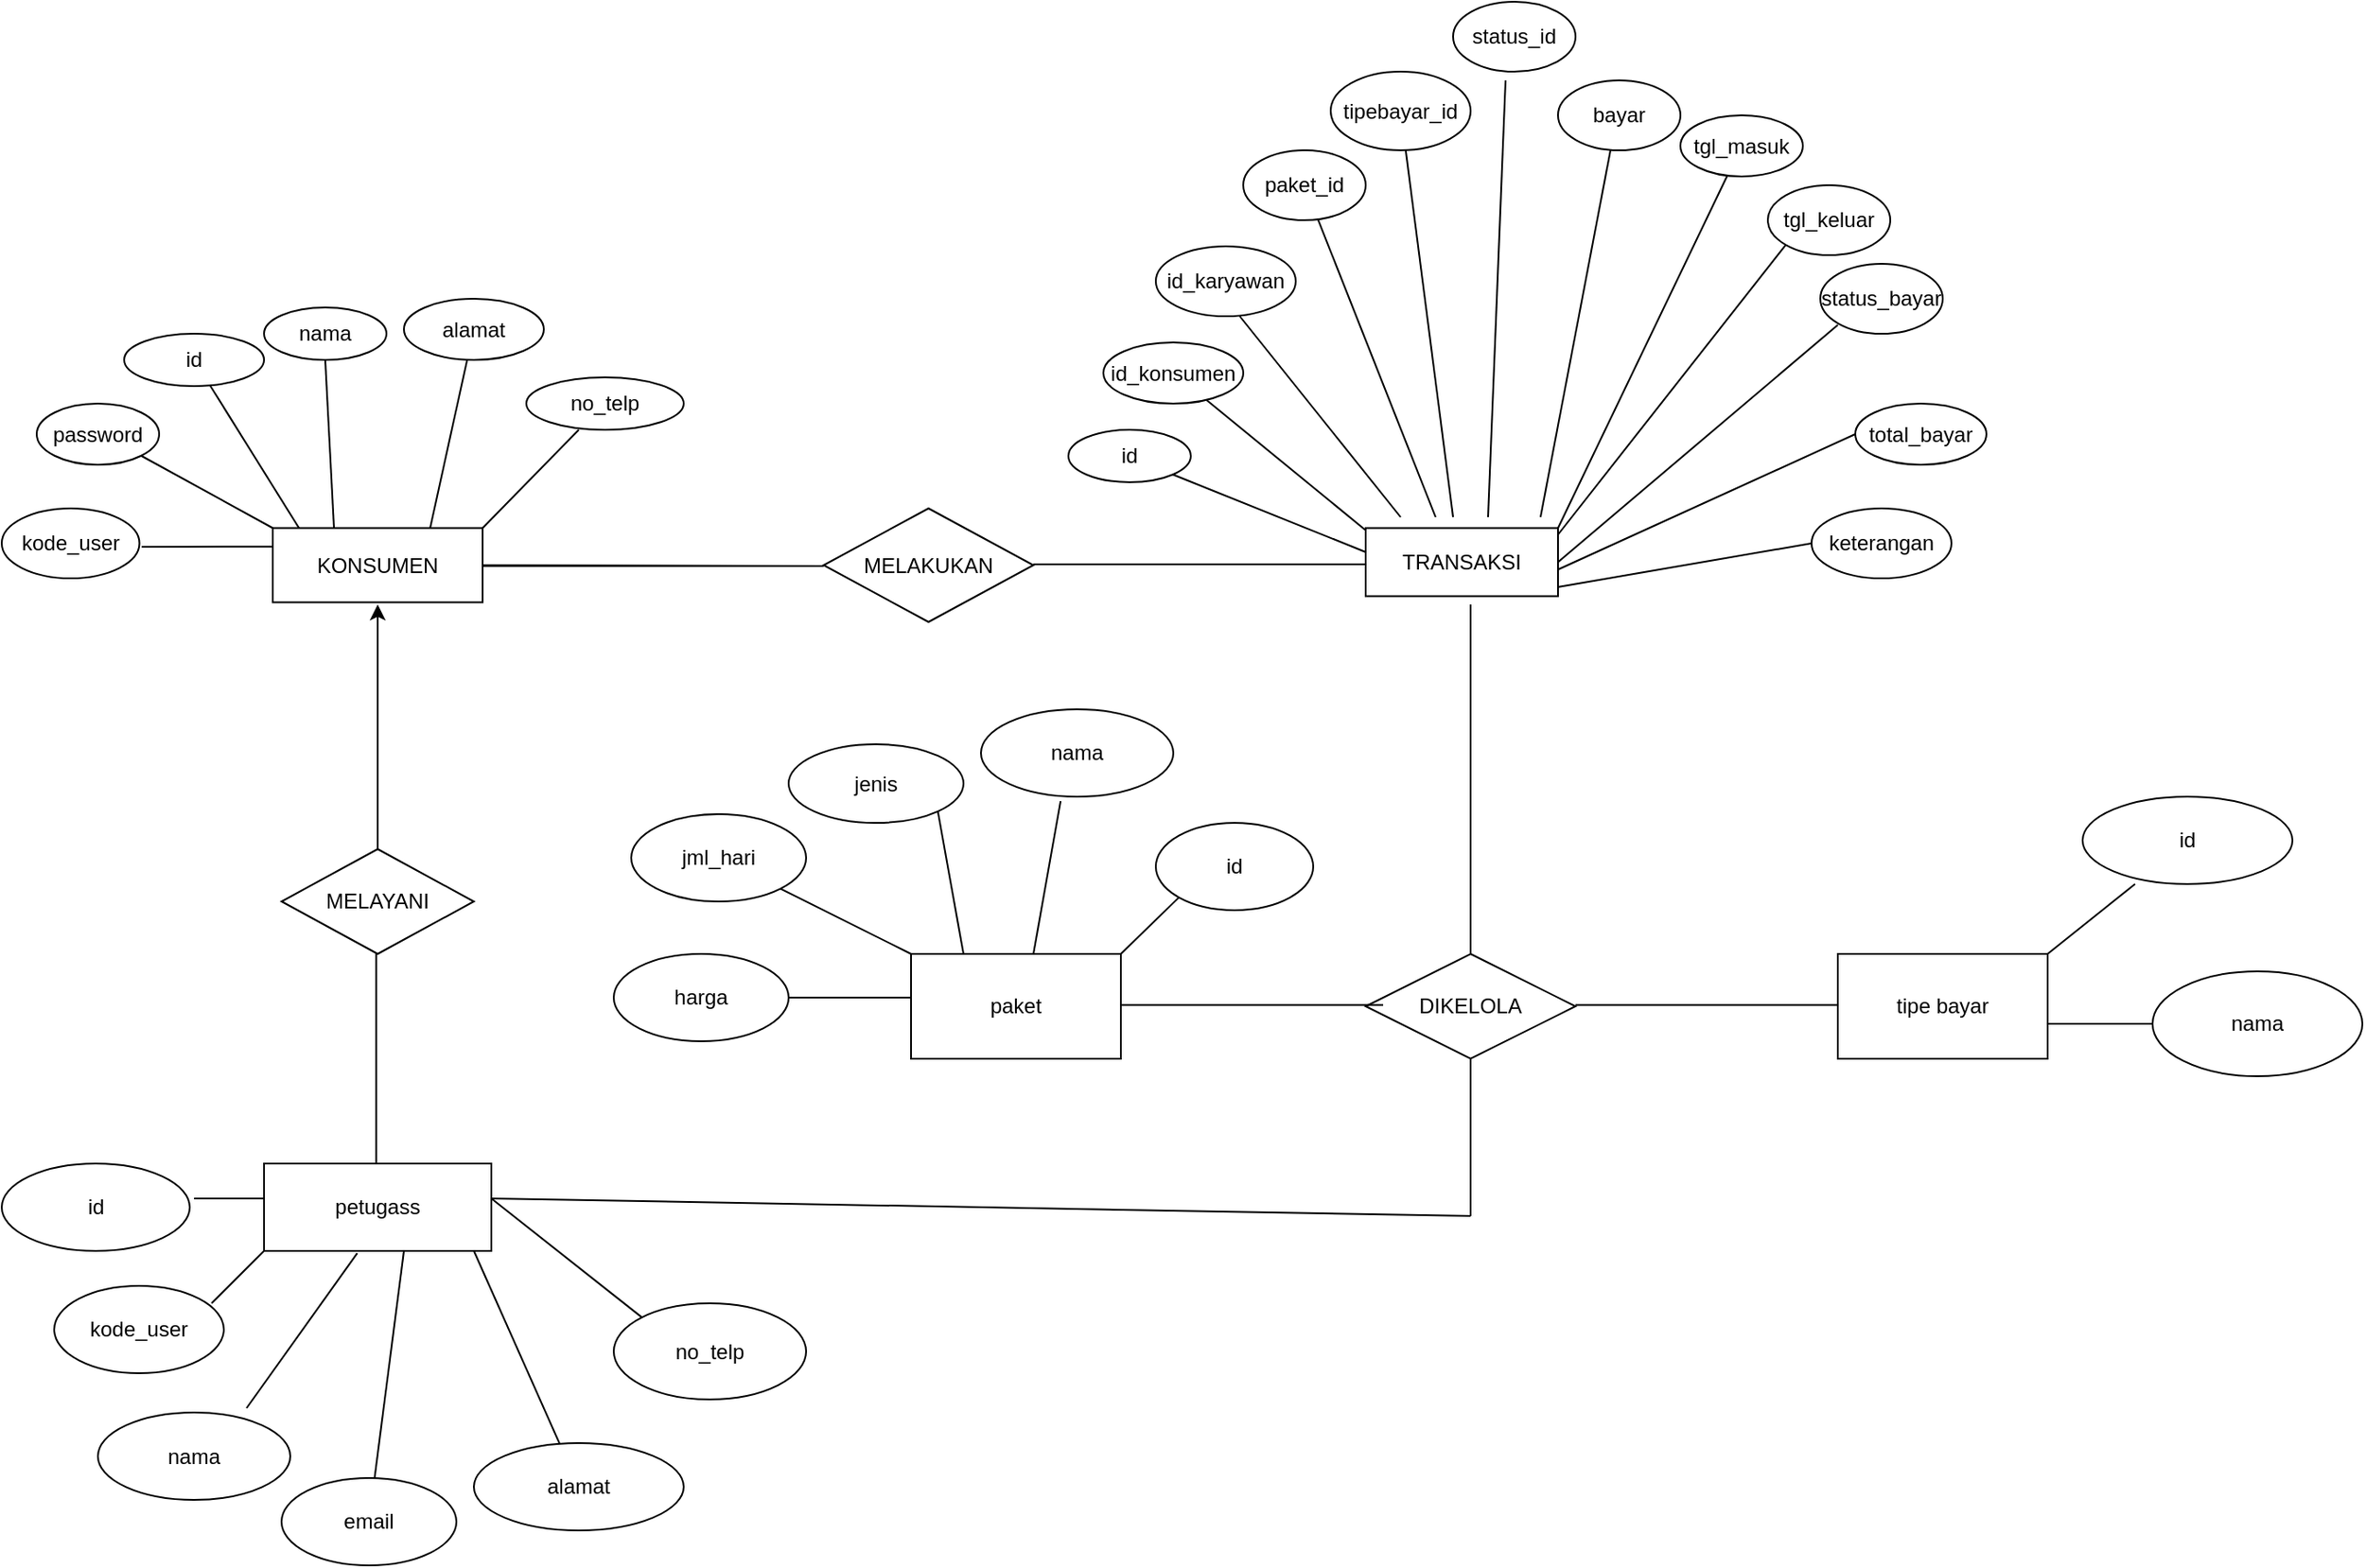 <mxfile version="20.8.23" type="github">
  <diagram id="R2lEEEUBdFMjLlhIrx00" name="Page-1">
    <mxGraphModel dx="1363" dy="1916" grid="1" gridSize="10" guides="1" tooltips="1" connect="1" arrows="1" fold="1" page="1" pageScale="1" pageWidth="850" pageHeight="1100" math="0" shadow="0" extFonts="Permanent Marker^https://fonts.googleapis.com/css?family=Permanent+Marker">
      <root>
        <mxCell id="0" />
        <mxCell id="1" parent="0" />
        <mxCell id="_R2PkcQwD8Uu9VUQhNBO-2" value="KONSUMEN" style="rounded=0;whiteSpace=wrap;html=1;" parent="1" vertex="1">
          <mxGeometry x="165" y="156.25" width="120" height="42.5" as="geometry" />
        </mxCell>
        <mxCell id="_R2PkcQwD8Uu9VUQhNBO-7" value="MELAKUKAN" style="rhombus;whiteSpace=wrap;html=1;" parent="1" vertex="1">
          <mxGeometry x="480" y="145" width="120" height="65" as="geometry" />
        </mxCell>
        <mxCell id="_R2PkcQwD8Uu9VUQhNBO-17" value="DIKELOLA" style="rhombus;whiteSpace=wrap;html=1;" parent="1" vertex="1">
          <mxGeometry x="790" y="400" width="120" height="60" as="geometry" />
        </mxCell>
        <mxCell id="_R2PkcQwD8Uu9VUQhNBO-27" value="MELAYANI" style="rhombus;whiteSpace=wrap;html=1;" parent="1" vertex="1">
          <mxGeometry x="170" y="340" width="110" height="60" as="geometry" />
        </mxCell>
        <mxCell id="_R2PkcQwD8Uu9VUQhNBO-29" value="" style="endArrow=classic;html=1;rounded=0;exitX=0.5;exitY=0;exitDx=0;exitDy=0;" parent="1" source="_R2PkcQwD8Uu9VUQhNBO-27" edge="1">
          <mxGeometry width="50" height="50" relative="1" as="geometry">
            <mxPoint x="400" y="340" as="sourcePoint" />
            <mxPoint x="225" y="200" as="targetPoint" />
            <Array as="points">
              <mxPoint x="225" y="290" />
            </Array>
          </mxGeometry>
        </mxCell>
        <mxCell id="_R2PkcQwD8Uu9VUQhNBO-32" value="id" style="ellipse;whiteSpace=wrap;html=1;" parent="1" vertex="1">
          <mxGeometry x="80" y="45" width="80" height="30" as="geometry" />
        </mxCell>
        <mxCell id="_R2PkcQwD8Uu9VUQhNBO-50" value="nama" style="ellipse;whiteSpace=wrap;html=1;" parent="1" vertex="1">
          <mxGeometry x="160" y="30" width="70" height="30" as="geometry" />
        </mxCell>
        <mxCell id="_R2PkcQwD8Uu9VUQhNBO-55" value="password" style="ellipse;whiteSpace=wrap;html=1;" parent="1" vertex="1">
          <mxGeometry x="30" y="85" width="70" height="35" as="geometry" />
        </mxCell>
        <mxCell id="_R2PkcQwD8Uu9VUQhNBO-58" value="alamat" style="ellipse;whiteSpace=wrap;html=1;" parent="1" vertex="1">
          <mxGeometry x="240" y="25" width="80" height="35" as="geometry" />
        </mxCell>
        <mxCell id="_R2PkcQwD8Uu9VUQhNBO-75" value="kode_user" style="ellipse;whiteSpace=wrap;html=1;" parent="1" vertex="1">
          <mxGeometry x="10" y="145" width="78.75" height="40" as="geometry" />
        </mxCell>
        <mxCell id="_R2PkcQwD8Uu9VUQhNBO-79" value="no_telp" style="ellipse;whiteSpace=wrap;html=1;" parent="1" vertex="1">
          <mxGeometry x="310" y="70" width="90" height="30" as="geometry" />
        </mxCell>
        <mxCell id="EKh0dobHQG_98uLOrxUF-5" value="" style="endArrow=none;html=1;rounded=0;" edge="1" parent="1" target="_R2PkcQwD8Uu9VUQhNBO-58">
          <mxGeometry width="50" height="50" relative="1" as="geometry">
            <mxPoint x="255" y="156.25" as="sourcePoint" />
            <mxPoint x="260" y="70" as="targetPoint" />
          </mxGeometry>
        </mxCell>
        <mxCell id="EKh0dobHQG_98uLOrxUF-10" value="" style="endArrow=none;html=1;rounded=0;" edge="1" parent="1" target="_R2PkcQwD8Uu9VUQhNBO-32">
          <mxGeometry width="50" height="50" relative="1" as="geometry">
            <mxPoint x="180" y="156.25" as="sourcePoint" />
            <mxPoint x="230" y="106.25" as="targetPoint" />
          </mxGeometry>
        </mxCell>
        <mxCell id="EKh0dobHQG_98uLOrxUF-11" value="" style="endArrow=none;html=1;rounded=0;exitX=0;exitY=0;exitDx=0;exitDy=0;entryX=1;entryY=1;entryDx=0;entryDy=0;" edge="1" parent="1" source="_R2PkcQwD8Uu9VUQhNBO-2" target="_R2PkcQwD8Uu9VUQhNBO-55">
          <mxGeometry width="50" height="50" relative="1" as="geometry">
            <mxPoint x="100" y="210" as="sourcePoint" />
            <mxPoint x="90" y="110" as="targetPoint" />
          </mxGeometry>
        </mxCell>
        <mxCell id="EKh0dobHQG_98uLOrxUF-13" value="" style="endArrow=none;html=1;rounded=0;entryX=0;entryY=0.25;entryDx=0;entryDy=0;" edge="1" parent="1" target="_R2PkcQwD8Uu9VUQhNBO-2">
          <mxGeometry width="50" height="50" relative="1" as="geometry">
            <mxPoint x="90" y="167" as="sourcePoint" />
            <mxPoint x="160" y="170" as="targetPoint" />
          </mxGeometry>
        </mxCell>
        <mxCell id="EKh0dobHQG_98uLOrxUF-16" value="" style="endArrow=none;html=1;rounded=0;entryX=0.5;entryY=1;entryDx=0;entryDy=0;" edge="1" parent="1" target="_R2PkcQwD8Uu9VUQhNBO-50">
          <mxGeometry width="50" height="50" relative="1" as="geometry">
            <mxPoint x="200" y="156.25" as="sourcePoint" />
            <mxPoint x="250" y="106.25" as="targetPoint" />
          </mxGeometry>
        </mxCell>
        <mxCell id="EKh0dobHQG_98uLOrxUF-17" value="" style="endArrow=none;html=1;rounded=0;exitX=1;exitY=0;exitDx=0;exitDy=0;" edge="1" parent="1" source="_R2PkcQwD8Uu9VUQhNBO-2">
          <mxGeometry width="50" height="50" relative="1" as="geometry">
            <mxPoint x="290" y="150" as="sourcePoint" />
            <mxPoint x="340" y="100" as="targetPoint" />
          </mxGeometry>
        </mxCell>
        <mxCell id="EKh0dobHQG_98uLOrxUF-30" value="" style="endArrow=none;html=1;rounded=0;exitX=1;exitY=0.5;exitDx=0;exitDy=0;" edge="1" parent="1" source="_R2PkcQwD8Uu9VUQhNBO-2">
          <mxGeometry width="50" height="50" relative="1" as="geometry">
            <mxPoint x="290" y="190" as="sourcePoint" />
            <mxPoint x="480" y="178" as="targetPoint" />
          </mxGeometry>
        </mxCell>
        <mxCell id="EKh0dobHQG_98uLOrxUF-33" value="" style="endArrow=none;html=1;rounded=0;exitX=1;exitY=0.5;exitDx=0;exitDy=0;" edge="1" parent="1">
          <mxGeometry width="50" height="50" relative="1" as="geometry">
            <mxPoint x="285" y="178" as="sourcePoint" />
            <mxPoint x="480" y="178" as="targetPoint" />
          </mxGeometry>
        </mxCell>
        <mxCell id="EKh0dobHQG_98uLOrxUF-34" value="" style="endArrow=none;html=1;rounded=0;exitX=1;exitY=0.5;exitDx=0;exitDy=0;" edge="1" parent="1">
          <mxGeometry width="50" height="50" relative="1" as="geometry">
            <mxPoint x="600" y="177" as="sourcePoint" />
            <mxPoint x="795" y="177" as="targetPoint" />
            <Array as="points" />
          </mxGeometry>
        </mxCell>
        <mxCell id="EKh0dobHQG_98uLOrxUF-35" value="TRANSAKSI" style="rounded=0;whiteSpace=wrap;html=1;" vertex="1" parent="1">
          <mxGeometry x="790" y="156.25" width="110" height="39" as="geometry" />
        </mxCell>
        <mxCell id="EKh0dobHQG_98uLOrxUF-37" value="id" style="ellipse;whiteSpace=wrap;html=1;" vertex="1" parent="1">
          <mxGeometry x="620" y="100" width="70" height="30" as="geometry" />
        </mxCell>
        <mxCell id="EKh0dobHQG_98uLOrxUF-38" value="" style="endArrow=none;html=1;rounded=0;entryX=0.738;entryY=0.943;entryDx=0;entryDy=0;entryPerimeter=0;" edge="1" parent="1" target="EKh0dobHQG_98uLOrxUF-39">
          <mxGeometry width="50" height="50" relative="1" as="geometry">
            <mxPoint x="790" y="157.5" as="sourcePoint" />
            <mxPoint x="730" y="70" as="targetPoint" />
          </mxGeometry>
        </mxCell>
        <mxCell id="EKh0dobHQG_98uLOrxUF-39" value="id_konsumen" style="ellipse;whiteSpace=wrap;html=1;" vertex="1" parent="1">
          <mxGeometry x="640" y="50" width="80" height="35" as="geometry" />
        </mxCell>
        <mxCell id="EKh0dobHQG_98uLOrxUF-40" value="id_karyawan" style="ellipse;whiteSpace=wrap;html=1;" vertex="1" parent="1">
          <mxGeometry x="670" y="-5" width="80" height="40" as="geometry" />
        </mxCell>
        <mxCell id="EKh0dobHQG_98uLOrxUF-41" value="paket_id" style="ellipse;whiteSpace=wrap;html=1;" vertex="1" parent="1">
          <mxGeometry x="720" y="-60" width="70" height="40" as="geometry" />
        </mxCell>
        <mxCell id="EKh0dobHQG_98uLOrxUF-42" value="" style="endArrow=none;html=1;rounded=0;entryX=1;entryY=1;entryDx=0;entryDy=0;" edge="1" parent="1" target="EKh0dobHQG_98uLOrxUF-37">
          <mxGeometry width="50" height="50" relative="1" as="geometry">
            <mxPoint x="790" y="170" as="sourcePoint" />
            <mxPoint x="840" y="120" as="targetPoint" />
          </mxGeometry>
        </mxCell>
        <mxCell id="EKh0dobHQG_98uLOrxUF-46" value="tipebayar_id" style="ellipse;whiteSpace=wrap;html=1;" vertex="1" parent="1">
          <mxGeometry x="770" y="-105" width="80" height="45" as="geometry" />
        </mxCell>
        <mxCell id="EKh0dobHQG_98uLOrxUF-47" value="status_id" style="ellipse;whiteSpace=wrap;html=1;" vertex="1" parent="1">
          <mxGeometry x="840" y="-145" width="70" height="40" as="geometry" />
        </mxCell>
        <mxCell id="EKh0dobHQG_98uLOrxUF-48" value="bayar" style="ellipse;whiteSpace=wrap;html=1;" vertex="1" parent="1">
          <mxGeometry x="900" y="-100" width="70" height="40" as="geometry" />
        </mxCell>
        <mxCell id="EKh0dobHQG_98uLOrxUF-49" value="tgl_masuk" style="ellipse;whiteSpace=wrap;html=1;" vertex="1" parent="1">
          <mxGeometry x="970" y="-80" width="70" height="35" as="geometry" />
        </mxCell>
        <mxCell id="EKh0dobHQG_98uLOrxUF-50" value="tgl_keluar" style="ellipse;whiteSpace=wrap;html=1;" vertex="1" parent="1">
          <mxGeometry x="1020" y="-40" width="70" height="40" as="geometry" />
        </mxCell>
        <mxCell id="EKh0dobHQG_98uLOrxUF-51" value="" style="endArrow=none;html=1;rounded=0;entryX=0.6;entryY=1;entryDx=0;entryDy=0;entryPerimeter=0;" edge="1" parent="1" target="EKh0dobHQG_98uLOrxUF-40">
          <mxGeometry width="50" height="50" relative="1" as="geometry">
            <mxPoint x="810" y="150" as="sourcePoint" />
            <mxPoint x="750" y="10" as="targetPoint" />
          </mxGeometry>
        </mxCell>
        <mxCell id="EKh0dobHQG_98uLOrxUF-52" value="" style="endArrow=none;html=1;rounded=0;" edge="1" parent="1" target="EKh0dobHQG_98uLOrxUF-41">
          <mxGeometry width="50" height="50" relative="1" as="geometry">
            <mxPoint x="830" y="150" as="sourcePoint" />
            <mxPoint x="810" y="-40" as="targetPoint" />
          </mxGeometry>
        </mxCell>
        <mxCell id="EKh0dobHQG_98uLOrxUF-55" value="" style="endArrow=none;html=1;rounded=0;" edge="1" parent="1" target="EKh0dobHQG_98uLOrxUF-46">
          <mxGeometry width="50" height="50" relative="1" as="geometry">
            <mxPoint x="840" y="150" as="sourcePoint" />
            <mxPoint x="860" y="-90" as="targetPoint" />
          </mxGeometry>
        </mxCell>
        <mxCell id="EKh0dobHQG_98uLOrxUF-56" value="" style="endArrow=none;html=1;rounded=0;" edge="1" parent="1">
          <mxGeometry width="50" height="50" relative="1" as="geometry">
            <mxPoint x="860" y="150" as="sourcePoint" />
            <mxPoint x="870" y="-100" as="targetPoint" />
          </mxGeometry>
        </mxCell>
        <mxCell id="EKh0dobHQG_98uLOrxUF-57" value="" style="endArrow=none;html=1;rounded=0;" edge="1" parent="1">
          <mxGeometry width="50" height="50" relative="1" as="geometry">
            <mxPoint x="890" y="150" as="sourcePoint" />
            <mxPoint x="930" y="-60" as="targetPoint" />
          </mxGeometry>
        </mxCell>
        <mxCell id="EKh0dobHQG_98uLOrxUF-59" value="status_bayar" style="ellipse;whiteSpace=wrap;html=1;" vertex="1" parent="1">
          <mxGeometry x="1050" y="5" width="70" height="40" as="geometry" />
        </mxCell>
        <mxCell id="EKh0dobHQG_98uLOrxUF-60" value="total_bayar" style="ellipse;whiteSpace=wrap;html=1;" vertex="1" parent="1">
          <mxGeometry x="1070" y="85" width="75" height="35" as="geometry" />
        </mxCell>
        <mxCell id="EKh0dobHQG_98uLOrxUF-61" value="keterangan" style="ellipse;whiteSpace=wrap;html=1;" vertex="1" parent="1">
          <mxGeometry x="1045" y="145" width="80" height="40" as="geometry" />
        </mxCell>
        <mxCell id="EKh0dobHQG_98uLOrxUF-62" value="" style="endArrow=none;html=1;rounded=0;exitX=1;exitY=0;exitDx=0;exitDy=0;" edge="1" parent="1" source="EKh0dobHQG_98uLOrxUF-35" target="EKh0dobHQG_98uLOrxUF-49">
          <mxGeometry width="50" height="50" relative="1" as="geometry">
            <mxPoint x="900" y="170" as="sourcePoint" />
            <mxPoint x="950" y="120" as="targetPoint" />
          </mxGeometry>
        </mxCell>
        <mxCell id="EKh0dobHQG_98uLOrxUF-63" value="" style="endArrow=none;html=1;rounded=0;entryX=0;entryY=1;entryDx=0;entryDy=0;" edge="1" parent="1" target="EKh0dobHQG_98uLOrxUF-50">
          <mxGeometry width="50" height="50" relative="1" as="geometry">
            <mxPoint x="900" y="160" as="sourcePoint" />
            <mxPoint x="1080" y="10" as="targetPoint" />
          </mxGeometry>
        </mxCell>
        <mxCell id="EKh0dobHQG_98uLOrxUF-65" value="" style="endArrow=none;html=1;rounded=0;exitX=1;exitY=0.5;exitDx=0;exitDy=0;" edge="1" parent="1" source="EKh0dobHQG_98uLOrxUF-35">
          <mxGeometry width="50" height="50" relative="1" as="geometry">
            <mxPoint x="900" y="190" as="sourcePoint" />
            <mxPoint x="1060" y="40" as="targetPoint" />
          </mxGeometry>
        </mxCell>
        <mxCell id="EKh0dobHQG_98uLOrxUF-67" value="" style="endArrow=none;html=1;rounded=0;entryX=0;entryY=0.5;entryDx=0;entryDy=0;" edge="1" parent="1" target="EKh0dobHQG_98uLOrxUF-60">
          <mxGeometry width="50" height="50" relative="1" as="geometry">
            <mxPoint x="900" y="180" as="sourcePoint" />
            <mxPoint x="950" y="130" as="targetPoint" />
          </mxGeometry>
        </mxCell>
        <mxCell id="EKh0dobHQG_98uLOrxUF-68" value="" style="endArrow=none;html=1;rounded=0;entryX=0;entryY=0.5;entryDx=0;entryDy=0;" edge="1" parent="1" target="EKh0dobHQG_98uLOrxUF-61">
          <mxGeometry width="50" height="50" relative="1" as="geometry">
            <mxPoint x="900" y="190" as="sourcePoint" />
            <mxPoint x="950" y="140" as="targetPoint" />
          </mxGeometry>
        </mxCell>
        <mxCell id="EKh0dobHQG_98uLOrxUF-72" value="" style="endArrow=none;html=1;rounded=0;exitX=0.5;exitY=0;exitDx=0;exitDy=0;" edge="1" parent="1" source="_R2PkcQwD8Uu9VUQhNBO-17">
          <mxGeometry width="50" height="50" relative="1" as="geometry">
            <mxPoint x="850" y="320" as="sourcePoint" />
            <mxPoint x="850" y="200" as="targetPoint" />
            <Array as="points">
              <mxPoint x="850" y="240" />
            </Array>
          </mxGeometry>
        </mxCell>
        <mxCell id="EKh0dobHQG_98uLOrxUF-74" value="" style="endArrow=none;html=1;rounded=0;" edge="1" parent="1">
          <mxGeometry width="50" height="50" relative="1" as="geometry">
            <mxPoint x="910" y="429.29" as="sourcePoint" />
            <mxPoint x="1060" y="429.29" as="targetPoint" />
          </mxGeometry>
        </mxCell>
        <mxCell id="EKh0dobHQG_98uLOrxUF-75" value="tipe bayar" style="rounded=0;whiteSpace=wrap;html=1;" vertex="1" parent="1">
          <mxGeometry x="1060" y="400" width="120" height="60" as="geometry" />
        </mxCell>
        <mxCell id="EKh0dobHQG_98uLOrxUF-77" value="" style="endArrow=none;html=1;rounded=0;" edge="1" parent="1">
          <mxGeometry width="50" height="50" relative="1" as="geometry">
            <mxPoint x="650" y="429.29" as="sourcePoint" />
            <mxPoint x="800" y="429.29" as="targetPoint" />
          </mxGeometry>
        </mxCell>
        <mxCell id="EKh0dobHQG_98uLOrxUF-78" value="paket" style="rounded=0;whiteSpace=wrap;html=1;" vertex="1" parent="1">
          <mxGeometry x="530" y="400" width="120" height="60" as="geometry" />
        </mxCell>
        <mxCell id="EKh0dobHQG_98uLOrxUF-79" value="id" style="ellipse;whiteSpace=wrap;html=1;" vertex="1" parent="1">
          <mxGeometry x="670" y="325" width="90" height="50" as="geometry" />
        </mxCell>
        <mxCell id="EKh0dobHQG_98uLOrxUF-80" value="nama" style="ellipse;whiteSpace=wrap;html=1;" vertex="1" parent="1">
          <mxGeometry x="570" y="260" width="110" height="50" as="geometry" />
        </mxCell>
        <mxCell id="EKh0dobHQG_98uLOrxUF-81" value="jenis" style="ellipse;whiteSpace=wrap;html=1;" vertex="1" parent="1">
          <mxGeometry x="460" y="280" width="100" height="45" as="geometry" />
        </mxCell>
        <mxCell id="EKh0dobHQG_98uLOrxUF-82" value="jml_hari" style="ellipse;whiteSpace=wrap;html=1;" vertex="1" parent="1">
          <mxGeometry x="370" y="320" width="100" height="50" as="geometry" />
        </mxCell>
        <mxCell id="EKh0dobHQG_98uLOrxUF-84" value="harga" style="ellipse;whiteSpace=wrap;html=1;" vertex="1" parent="1">
          <mxGeometry x="360" y="400" width="100" height="50" as="geometry" />
        </mxCell>
        <mxCell id="EKh0dobHQG_98uLOrxUF-85" value="" style="endArrow=none;html=1;rounded=0;entryX=0;entryY=1;entryDx=0;entryDy=0;" edge="1" parent="1" target="EKh0dobHQG_98uLOrxUF-79">
          <mxGeometry width="50" height="50" relative="1" as="geometry">
            <mxPoint x="650" y="400" as="sourcePoint" />
            <mxPoint x="700" y="350" as="targetPoint" />
          </mxGeometry>
        </mxCell>
        <mxCell id="EKh0dobHQG_98uLOrxUF-86" value="" style="endArrow=none;html=1;rounded=0;entryX=0.414;entryY=1.051;entryDx=0;entryDy=0;entryPerimeter=0;" edge="1" parent="1" target="EKh0dobHQG_98uLOrxUF-80">
          <mxGeometry width="50" height="50" relative="1" as="geometry">
            <mxPoint x="600" y="400" as="sourcePoint" />
            <mxPoint x="650" y="350" as="targetPoint" />
          </mxGeometry>
        </mxCell>
        <mxCell id="EKh0dobHQG_98uLOrxUF-87" value="" style="endArrow=none;html=1;rounded=0;entryX=1;entryY=1;entryDx=0;entryDy=0;" edge="1" parent="1" target="EKh0dobHQG_98uLOrxUF-81">
          <mxGeometry width="50" height="50" relative="1" as="geometry">
            <mxPoint x="560" y="400" as="sourcePoint" />
            <mxPoint x="610" y="350" as="targetPoint" />
          </mxGeometry>
        </mxCell>
        <mxCell id="EKh0dobHQG_98uLOrxUF-88" value="" style="endArrow=none;html=1;rounded=0;entryX=1;entryY=1;entryDx=0;entryDy=0;exitX=0;exitY=0;exitDx=0;exitDy=0;" edge="1" parent="1" source="EKh0dobHQG_98uLOrxUF-78" target="EKh0dobHQG_98uLOrxUF-82">
          <mxGeometry width="50" height="50" relative="1" as="geometry">
            <mxPoint x="530" y="410" as="sourcePoint" />
            <mxPoint x="580" y="360" as="targetPoint" />
          </mxGeometry>
        </mxCell>
        <mxCell id="EKh0dobHQG_98uLOrxUF-89" value="" style="endArrow=none;html=1;rounded=0;exitX=1;exitY=0.5;exitDx=0;exitDy=0;" edge="1" parent="1" source="EKh0dobHQG_98uLOrxUF-84">
          <mxGeometry width="50" height="50" relative="1" as="geometry">
            <mxPoint x="480" y="480" as="sourcePoint" />
            <mxPoint x="530" y="425" as="targetPoint" />
          </mxGeometry>
        </mxCell>
        <mxCell id="EKh0dobHQG_98uLOrxUF-92" value="id" style="ellipse;whiteSpace=wrap;html=1;" vertex="1" parent="1">
          <mxGeometry x="1200" y="310" width="120" height="50" as="geometry" />
        </mxCell>
        <mxCell id="EKh0dobHQG_98uLOrxUF-95" value="" style="endArrow=none;html=1;rounded=0;" edge="1" parent="1">
          <mxGeometry width="50" height="50" relative="1" as="geometry">
            <mxPoint x="1180" y="440" as="sourcePoint" />
            <mxPoint x="1240" y="440" as="targetPoint" />
          </mxGeometry>
        </mxCell>
        <mxCell id="EKh0dobHQG_98uLOrxUF-96" value="nama" style="ellipse;whiteSpace=wrap;html=1;" vertex="1" parent="1">
          <mxGeometry x="1240" y="410" width="120" height="60" as="geometry" />
        </mxCell>
        <mxCell id="EKh0dobHQG_98uLOrxUF-97" value="" style="endArrow=none;html=1;rounded=0;" edge="1" parent="1">
          <mxGeometry width="50" height="50" relative="1" as="geometry">
            <mxPoint x="1180" y="400" as="sourcePoint" />
            <mxPoint x="1230" y="360" as="targetPoint" />
          </mxGeometry>
        </mxCell>
        <mxCell id="EKh0dobHQG_98uLOrxUF-98" value="" style="endArrow=none;html=1;rounded=0;" edge="1" parent="1">
          <mxGeometry width="50" height="50" relative="1" as="geometry">
            <mxPoint x="850" y="550" as="sourcePoint" />
            <mxPoint x="850" y="460" as="targetPoint" />
          </mxGeometry>
        </mxCell>
        <mxCell id="EKh0dobHQG_98uLOrxUF-106" value="" style="endArrow=none;html=1;rounded=0;" edge="1" parent="1">
          <mxGeometry width="50" height="50" relative="1" as="geometry">
            <mxPoint x="224.17" y="520" as="sourcePoint" />
            <mxPoint x="224.17" y="400" as="targetPoint" />
          </mxGeometry>
        </mxCell>
        <mxCell id="EKh0dobHQG_98uLOrxUF-107" value="petugass" style="rounded=0;whiteSpace=wrap;html=1;" vertex="1" parent="1">
          <mxGeometry x="160" y="520" width="130" height="50" as="geometry" />
        </mxCell>
        <mxCell id="EKh0dobHQG_98uLOrxUF-109" value="" style="endArrow=none;html=1;rounded=0;" edge="1" parent="1">
          <mxGeometry width="50" height="50" relative="1" as="geometry">
            <mxPoint x="120" y="540" as="sourcePoint" />
            <mxPoint x="160" y="540" as="targetPoint" />
          </mxGeometry>
        </mxCell>
        <mxCell id="EKh0dobHQG_98uLOrxUF-110" value="id" style="ellipse;whiteSpace=wrap;html=1;" vertex="1" parent="1">
          <mxGeometry x="10" y="520" width="107.5" height="50" as="geometry" />
        </mxCell>
        <mxCell id="EKh0dobHQG_98uLOrxUF-111" value="" style="endArrow=none;html=1;rounded=0;" edge="1" parent="1">
          <mxGeometry width="50" height="50" relative="1" as="geometry">
            <mxPoint x="130" y="600" as="sourcePoint" />
            <mxPoint x="160" y="570" as="targetPoint" />
          </mxGeometry>
        </mxCell>
        <mxCell id="EKh0dobHQG_98uLOrxUF-112" value="kode_user" style="ellipse;whiteSpace=wrap;html=1;" vertex="1" parent="1">
          <mxGeometry x="40" y="590" width="97" height="50" as="geometry" />
        </mxCell>
        <mxCell id="EKh0dobHQG_98uLOrxUF-113" value="" style="endArrow=none;html=1;rounded=0;entryX=0.41;entryY=1.027;entryDx=0;entryDy=0;entryPerimeter=0;" edge="1" parent="1" target="EKh0dobHQG_98uLOrxUF-107">
          <mxGeometry width="50" height="50" relative="1" as="geometry">
            <mxPoint x="150" y="660" as="sourcePoint" />
            <mxPoint x="210" y="580" as="targetPoint" />
          </mxGeometry>
        </mxCell>
        <mxCell id="EKh0dobHQG_98uLOrxUF-114" value="nama" style="ellipse;whiteSpace=wrap;html=1;" vertex="1" parent="1">
          <mxGeometry x="65" y="662.5" width="110" height="50" as="geometry" />
        </mxCell>
        <mxCell id="EKh0dobHQG_98uLOrxUF-116" value="email" style="ellipse;whiteSpace=wrap;html=1;" vertex="1" parent="1">
          <mxGeometry x="170" y="700" width="100" height="50" as="geometry" />
        </mxCell>
        <mxCell id="EKh0dobHQG_98uLOrxUF-117" value="" style="endArrow=none;html=1;rounded=0;" edge="1" parent="1" source="EKh0dobHQG_98uLOrxUF-118">
          <mxGeometry width="50" height="50" relative="1" as="geometry">
            <mxPoint x="300" y="640" as="sourcePoint" />
            <mxPoint x="280" y="570" as="targetPoint" />
          </mxGeometry>
        </mxCell>
        <mxCell id="EKh0dobHQG_98uLOrxUF-118" value="alamat" style="ellipse;whiteSpace=wrap;html=1;" vertex="1" parent="1">
          <mxGeometry x="280" y="680" width="120" height="50" as="geometry" />
        </mxCell>
        <mxCell id="EKh0dobHQG_98uLOrxUF-119" value="" style="endArrow=none;html=1;rounded=0;entryX=0;entryY=0;entryDx=0;entryDy=0;" edge="1" parent="1" target="EKh0dobHQG_98uLOrxUF-121">
          <mxGeometry width="50" height="50" relative="1" as="geometry">
            <mxPoint x="290" y="540" as="sourcePoint" />
            <mxPoint x="350" y="540" as="targetPoint" />
          </mxGeometry>
        </mxCell>
        <mxCell id="EKh0dobHQG_98uLOrxUF-121" value="no_telp" style="ellipse;whiteSpace=wrap;html=1;" vertex="1" parent="1">
          <mxGeometry x="360" y="600" width="110" height="55" as="geometry" />
        </mxCell>
        <mxCell id="EKh0dobHQG_98uLOrxUF-122" value="" style="endArrow=none;html=1;rounded=0;" edge="1" parent="1" source="EKh0dobHQG_98uLOrxUF-116">
          <mxGeometry width="50" height="50" relative="1" as="geometry">
            <mxPoint x="190" y="620" as="sourcePoint" />
            <mxPoint x="240" y="570" as="targetPoint" />
          </mxGeometry>
        </mxCell>
        <mxCell id="EKh0dobHQG_98uLOrxUF-124" value="" style="endArrow=none;html=1;rounded=0;" edge="1" parent="1">
          <mxGeometry width="50" height="50" relative="1" as="geometry">
            <mxPoint x="290" y="540" as="sourcePoint" />
            <mxPoint x="850" y="550" as="targetPoint" />
          </mxGeometry>
        </mxCell>
      </root>
    </mxGraphModel>
  </diagram>
</mxfile>
